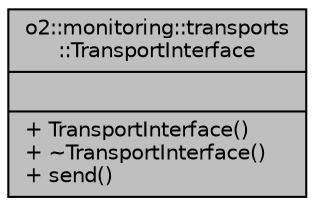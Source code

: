 digraph "o2::monitoring::transports::TransportInterface"
{
 // INTERACTIVE_SVG=YES
  bgcolor="transparent";
  edge [fontname="Helvetica",fontsize="10",labelfontname="Helvetica",labelfontsize="10"];
  node [fontname="Helvetica",fontsize="10",shape=record];
  Node1 [label="{o2::monitoring::transports\l::TransportInterface\n||+ TransportInterface()\l+ ~TransportInterface()\l+ send()\l}",height=0.2,width=0.4,color="black", fillcolor="grey75", style="filled", fontcolor="black"];
}
